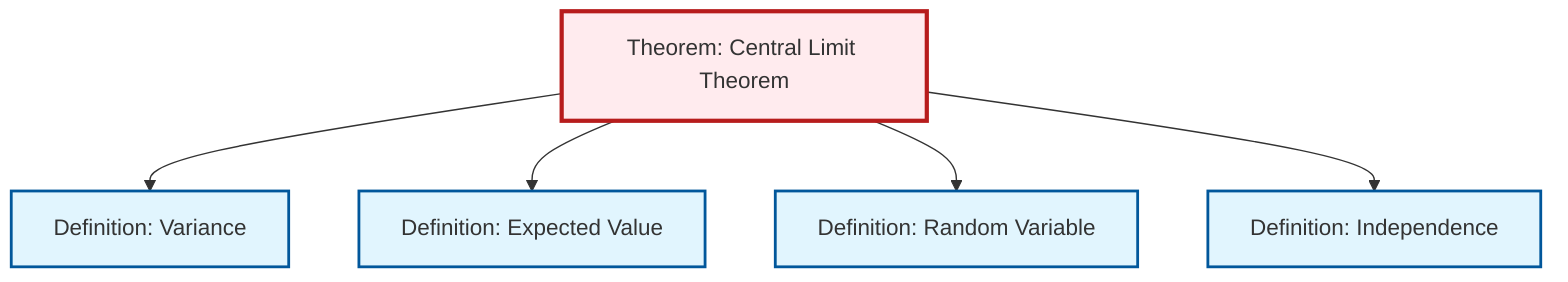 graph TD
    classDef definition fill:#e1f5fe,stroke:#01579b,stroke-width:2px
    classDef theorem fill:#f3e5f5,stroke:#4a148c,stroke-width:2px
    classDef axiom fill:#fff3e0,stroke:#e65100,stroke-width:2px
    classDef example fill:#e8f5e9,stroke:#1b5e20,stroke-width:2px
    classDef current fill:#ffebee,stroke:#b71c1c,stroke-width:3px
    thm-central-limit["Theorem: Central Limit Theorem"]:::theorem
    def-variance["Definition: Variance"]:::definition
    def-independence["Definition: Independence"]:::definition
    def-expectation["Definition: Expected Value"]:::definition
    def-random-variable["Definition: Random Variable"]:::definition
    thm-central-limit --> def-variance
    thm-central-limit --> def-expectation
    thm-central-limit --> def-random-variable
    thm-central-limit --> def-independence
    class thm-central-limit current